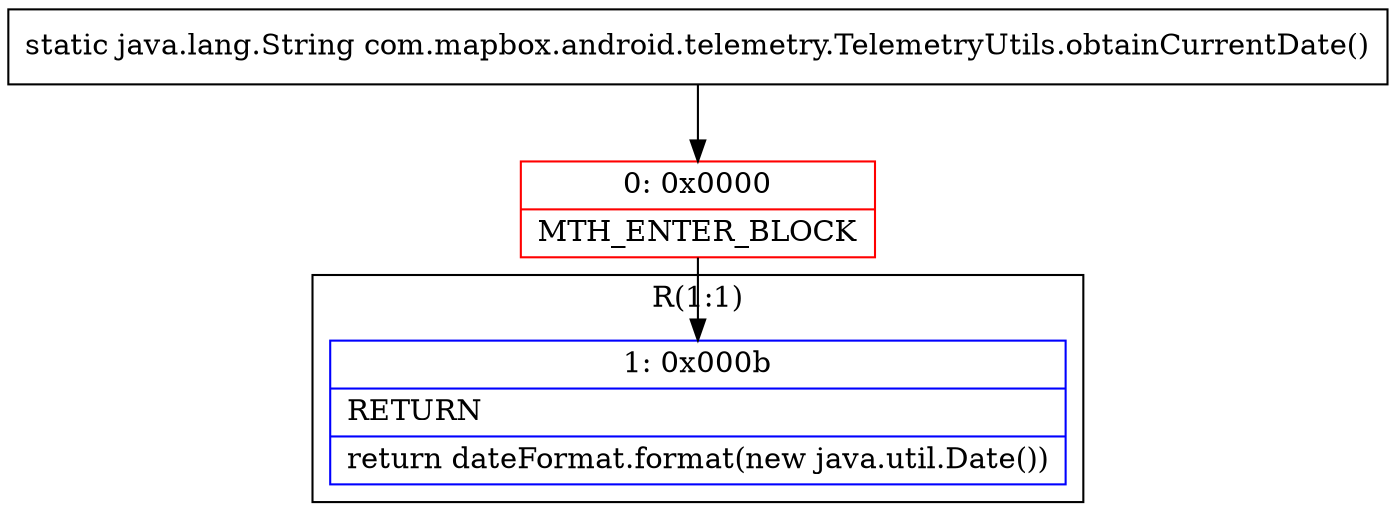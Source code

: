 digraph "CFG forcom.mapbox.android.telemetry.TelemetryUtils.obtainCurrentDate()Ljava\/lang\/String;" {
subgraph cluster_Region_1803283020 {
label = "R(1:1)";
node [shape=record,color=blue];
Node_1 [shape=record,label="{1\:\ 0x000b|RETURN\l|return dateFormat.format(new java.util.Date())\l}"];
}
Node_0 [shape=record,color=red,label="{0\:\ 0x0000|MTH_ENTER_BLOCK\l}"];
MethodNode[shape=record,label="{static java.lang.String com.mapbox.android.telemetry.TelemetryUtils.obtainCurrentDate() }"];
MethodNode -> Node_0;
Node_0 -> Node_1;
}

